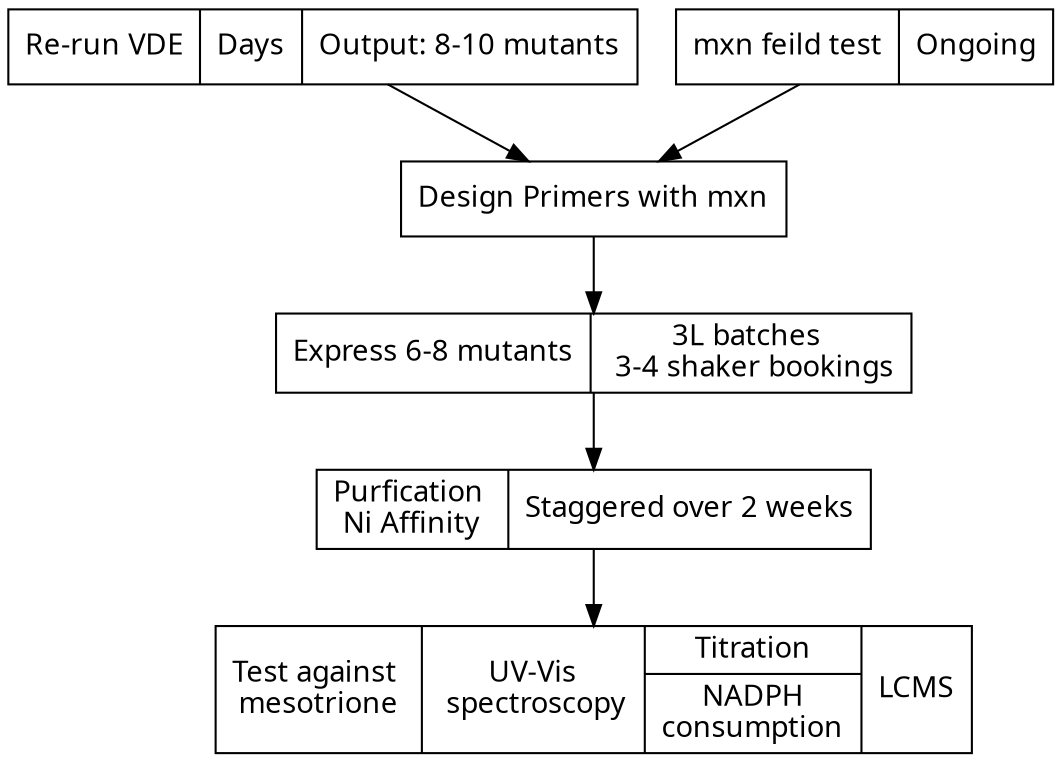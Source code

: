 digraph evoG{
	node[shape=record, fontname="Noto Sans"]
	evo[label = "Re-run VDE|Days|Output: 8-10 mutants"]
	mxn[label = "Design Primers with mxn"]
	mxn_ftest[label="mxn feild test|Ongoing"]
	exp[label="Express 6-8 mutants|3L batches &#92;n 3-4 shaker bookings"]
	pur[label="Purfication &#92;nNi Affinity|Staggered over 2 weeks"]
	test[label="Test against &#92;nmesotrione| UV-Vis&#92;n spectroscopy |{Titration|NADPH&#92;nconsumption}| LCMS"]

	evo -> mxn
	mxn_ftest -> mxn -> exp -> pur -> test


	}
